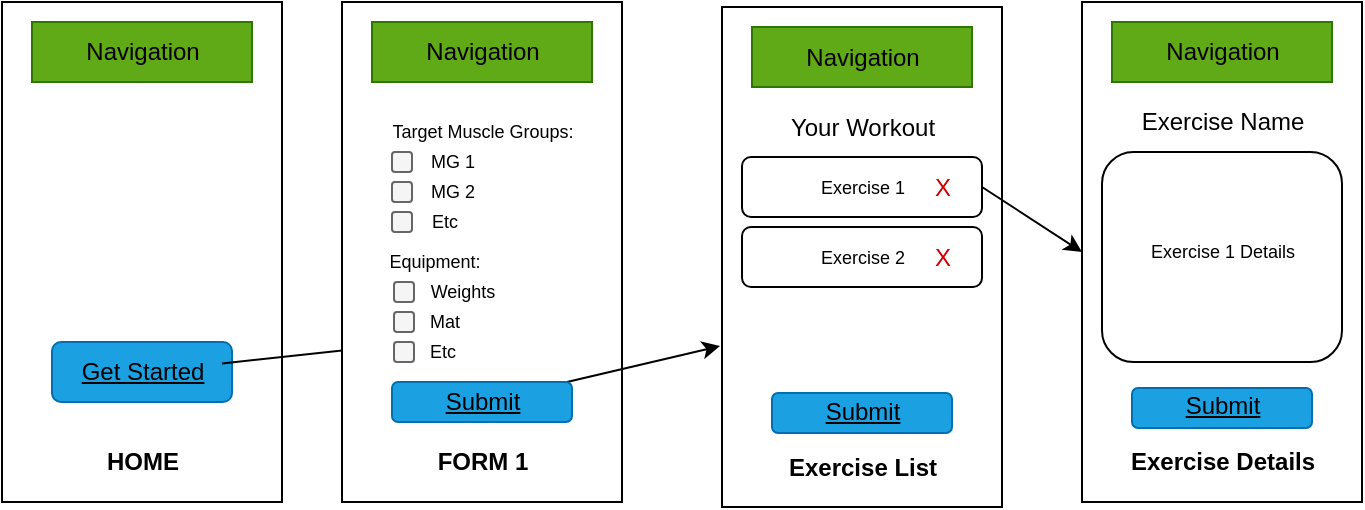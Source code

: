 <mxfile>
    <diagram id="XrV7SsJCw38dFSqlvUkh" name="Page-1">
        <mxGraphModel dx="1502" dy="1555" grid="1" gridSize="10" guides="1" tooltips="1" connect="1" arrows="1" fold="1" page="1" pageScale="1" pageWidth="850" pageHeight="1100" math="0" shadow="0">
            <root>
                <mxCell id="0"/>
                <mxCell id="1" parent="0"/>
                <mxCell id="2" value="" style="whiteSpace=wrap;html=1;" parent="1" vertex="1">
                    <mxGeometry x="-840" y="-1060" width="140" height="250" as="geometry"/>
                </mxCell>
                <mxCell id="3" value="HOME" style="text;html=1;resizable=0;autosize=1;align=center;verticalAlign=middle;points=[];fillColor=none;strokeColor=none;rounded=0;fontStyle=1" parent="1" vertex="1">
                    <mxGeometry x="-795" y="-840" width="50" height="20" as="geometry"/>
                </mxCell>
                <mxCell id="4" value="" style="whiteSpace=wrap;html=1;fillColor=#60a917;fontColor=#ffffff;strokeColor=#2D7600;" parent="1" vertex="1">
                    <mxGeometry x="-825" y="-1050" width="110" height="30" as="geometry"/>
                </mxCell>
                <mxCell id="5" value="Navigation" style="text;html=1;resizable=0;autosize=1;align=center;verticalAlign=middle;points=[];fillColor=none;strokeColor=none;rounded=0;" parent="1" vertex="1">
                    <mxGeometry x="-805" y="-1045" width="70" height="20" as="geometry"/>
                </mxCell>
                <mxCell id="6" value="" style="shape=image;imageAspect=0;aspect=fixed;verticalLabelPosition=bottom;verticalAlign=top;image=https://freesvg.org/img/Placeholder.png;" parent="1" vertex="1">
                    <mxGeometry x="-825" y="-1010" width="110" height="110" as="geometry"/>
                </mxCell>
                <mxCell id="7" value="" style="whiteSpace=wrap;html=1;rounded=1;fillColor=#1ba1e2;fontColor=#ffffff;strokeColor=#006EAF;" parent="1" vertex="1">
                    <mxGeometry x="-815" y="-890" width="90" height="30" as="geometry"/>
                </mxCell>
                <mxCell id="39" value="" style="edgeStyle=none;html=1;" parent="1" source="8" edge="1">
                    <mxGeometry relative="1" as="geometry">
                        <mxPoint x="-630" y="-890" as="targetPoint"/>
                    </mxGeometry>
                </mxCell>
                <mxCell id="8" value="Get Started" style="text;html=1;resizable=0;autosize=1;align=center;verticalAlign=middle;points=[];fillColor=none;strokeColor=none;rounded=0;fontStyle=4" parent="1" vertex="1">
                    <mxGeometry x="-810" y="-885" width="80" height="20" as="geometry"/>
                </mxCell>
                <mxCell id="9" value="" style="whiteSpace=wrap;html=1;" parent="1" vertex="1">
                    <mxGeometry x="-670" y="-1060" width="140" height="250" as="geometry"/>
                </mxCell>
                <mxCell id="10" value="FORM 1" style="text;html=1;resizable=0;autosize=1;align=center;verticalAlign=middle;points=[];fillColor=none;strokeColor=none;rounded=0;fontStyle=1" parent="1" vertex="1">
                    <mxGeometry x="-630" y="-840" width="60" height="20" as="geometry"/>
                </mxCell>
                <mxCell id="11" value="" style="whiteSpace=wrap;html=1;fillColor=#60a917;fontColor=#ffffff;strokeColor=#2D7600;" parent="1" vertex="1">
                    <mxGeometry x="-655" y="-1050" width="110" height="30" as="geometry"/>
                </mxCell>
                <mxCell id="12" value="Navigation" style="text;html=1;resizable=0;autosize=1;align=center;verticalAlign=middle;points=[];fillColor=none;strokeColor=none;rounded=0;" parent="1" vertex="1">
                    <mxGeometry x="-635" y="-1045" width="70" height="20" as="geometry"/>
                </mxCell>
                <mxCell id="40" value="" style="edgeStyle=none;html=1;entryX=-0.007;entryY=0.678;entryDx=0;entryDy=0;entryPerimeter=0;" parent="1" source="14" edge="1" target="59">
                    <mxGeometry relative="1" as="geometry">
                        <mxPoint x="-470" y="-890" as="targetPoint"/>
                    </mxGeometry>
                </mxCell>
                <mxCell id="14" value="" style="whiteSpace=wrap;html=1;rounded=1;fillColor=#1ba1e2;fontColor=#ffffff;strokeColor=#006EAF;" parent="1" vertex="1">
                    <mxGeometry x="-645" y="-870" width="90" height="20" as="geometry"/>
                </mxCell>
                <mxCell id="15" value="Submit" style="text;html=1;resizable=0;autosize=1;align=center;verticalAlign=middle;points=[];fillColor=none;strokeColor=none;rounded=0;fontStyle=4" parent="1" vertex="1">
                    <mxGeometry x="-625" y="-870" width="50" height="20" as="geometry"/>
                </mxCell>
                <mxCell id="16" value="Target Muscle Groups:" style="text;html=1;resizable=0;autosize=1;align=center;verticalAlign=middle;points=[];fillColor=none;strokeColor=none;rounded=0;fontSize=9;" parent="1" vertex="1">
                    <mxGeometry x="-655" y="-1005" width="110" height="20" as="geometry"/>
                </mxCell>
                <mxCell id="22" value="" style="whiteSpace=wrap;html=1;rounded=1;fillColor=#f5f5f5;fontColor=#333333;strokeColor=#666666;" parent="1" vertex="1">
                    <mxGeometry x="-645" y="-985" width="10" height="10" as="geometry"/>
                </mxCell>
                <mxCell id="23" value="MG 1" style="text;html=1;resizable=0;autosize=1;align=center;verticalAlign=middle;points=[];fillColor=none;strokeColor=none;rounded=0;fontSize=9;" parent="1" vertex="1">
                    <mxGeometry x="-635" y="-990" width="40" height="20" as="geometry"/>
                </mxCell>
                <mxCell id="24" value="MG 2" style="text;html=1;resizable=0;autosize=1;align=center;verticalAlign=middle;points=[];fillColor=none;strokeColor=none;rounded=0;fontSize=9;" parent="1" vertex="1">
                    <mxGeometry x="-635" y="-975" width="40" height="20" as="geometry"/>
                </mxCell>
                <mxCell id="25" value="Etc" style="text;html=1;resizable=0;autosize=1;align=center;verticalAlign=middle;points=[];fillColor=none;strokeColor=none;rounded=0;fontSize=9;" parent="1" vertex="1">
                    <mxGeometry x="-634" y="-960" width="30" height="20" as="geometry"/>
                </mxCell>
                <mxCell id="41" value="" style="whiteSpace=wrap;html=1;rounded=1;fillColor=#f5f5f5;fontColor=#333333;strokeColor=#666666;" parent="1" vertex="1">
                    <mxGeometry x="-645" y="-970" width="10" height="10" as="geometry"/>
                </mxCell>
                <mxCell id="42" value="" style="whiteSpace=wrap;html=1;rounded=1;fillColor=#f5f5f5;fontColor=#333333;strokeColor=#666666;" parent="1" vertex="1">
                    <mxGeometry x="-645" y="-955" width="10" height="10" as="geometry"/>
                </mxCell>
                <mxCell id="44" value="" style="whiteSpace=wrap;html=1;rounded=1;fillColor=#f5f5f5;fontColor=#333333;strokeColor=#666666;" parent="1" vertex="1">
                    <mxGeometry x="-644" y="-920" width="10" height="10" as="geometry"/>
                </mxCell>
                <mxCell id="45" value="Weights" style="text;html=1;resizable=0;autosize=1;align=center;verticalAlign=middle;points=[];fillColor=none;strokeColor=none;rounded=0;fontSize=9;" parent="1" vertex="1">
                    <mxGeometry x="-635" y="-925" width="50" height="20" as="geometry"/>
                </mxCell>
                <mxCell id="46" value="Mat" style="text;html=1;resizable=0;autosize=1;align=center;verticalAlign=middle;points=[];fillColor=none;strokeColor=none;rounded=0;fontSize=9;" parent="1" vertex="1">
                    <mxGeometry x="-634" y="-910" width="30" height="20" as="geometry"/>
                </mxCell>
                <mxCell id="47" value="" style="whiteSpace=wrap;html=1;rounded=1;fillColor=#f5f5f5;fontColor=#333333;strokeColor=#666666;" parent="1" vertex="1">
                    <mxGeometry x="-644" y="-905" width="10" height="10" as="geometry"/>
                </mxCell>
                <mxCell id="48" value="" style="whiteSpace=wrap;html=1;rounded=1;fillColor=#f5f5f5;fontColor=#333333;strokeColor=#666666;" parent="1" vertex="1">
                    <mxGeometry x="-644" y="-890" width="10" height="10" as="geometry"/>
                </mxCell>
                <mxCell id="49" value="Equipment:" style="text;html=1;resizable=0;autosize=1;align=center;verticalAlign=middle;points=[];fillColor=none;strokeColor=none;rounded=0;fontSize=9;" parent="1" vertex="1">
                    <mxGeometry x="-654" y="-940" width="60" height="20" as="geometry"/>
                </mxCell>
                <mxCell id="50" value="Etc" style="text;html=1;resizable=0;autosize=1;align=center;verticalAlign=middle;points=[];fillColor=none;strokeColor=none;rounded=0;fontSize=9;" parent="1" vertex="1">
                    <mxGeometry x="-635" y="-895" width="30" height="20" as="geometry"/>
                </mxCell>
                <mxCell id="59" value="" style="whiteSpace=wrap;html=1;" parent="1" vertex="1">
                    <mxGeometry x="-480" y="-1057.5" width="140" height="250" as="geometry"/>
                </mxCell>
                <mxCell id="60" value="Exercise List" style="text;html=1;resizable=0;autosize=1;align=center;verticalAlign=middle;points=[];fillColor=none;strokeColor=none;rounded=0;fontStyle=1" parent="1" vertex="1">
                    <mxGeometry x="-455" y="-837.5" width="90" height="20" as="geometry"/>
                </mxCell>
                <mxCell id="61" value="" style="whiteSpace=wrap;html=1;fillColor=#60a917;fontColor=#ffffff;strokeColor=#2D7600;" parent="1" vertex="1">
                    <mxGeometry x="-465" y="-1047.5" width="110" height="30" as="geometry"/>
                </mxCell>
                <mxCell id="62" value="Navigation" style="text;html=1;resizable=0;autosize=1;align=center;verticalAlign=middle;points=[];fillColor=none;strokeColor=none;rounded=0;" parent="1" vertex="1">
                    <mxGeometry x="-445" y="-1042.5" width="70" height="20" as="geometry"/>
                </mxCell>
                <mxCell id="63" value="" style="whiteSpace=wrap;html=1;rounded=1;fillColor=#1ba1e2;fontColor=#ffffff;strokeColor=#006EAF;" parent="1" vertex="1">
                    <mxGeometry x="-455" y="-864.5" width="90" height="20" as="geometry"/>
                </mxCell>
                <mxCell id="64" value="Submit" style="text;html=1;resizable=0;autosize=1;align=center;verticalAlign=middle;points=[];fillColor=none;strokeColor=none;rounded=0;fontStyle=4" parent="1" vertex="1">
                    <mxGeometry x="-435" y="-865.5" width="50" height="20" as="geometry"/>
                </mxCell>
                <mxCell id="65" value="Your Workout" style="text;html=1;resizable=0;autosize=1;align=center;verticalAlign=middle;points=[];fillColor=none;strokeColor=none;rounded=0;" parent="1" vertex="1">
                    <mxGeometry x="-455" y="-1007.5" width="90" height="20" as="geometry"/>
                </mxCell>
                <mxCell id="66" value="" style="whiteSpace=wrap;html=1;rounded=1;fontSize=9;" parent="1" vertex="1">
                    <mxGeometry x="-470" y="-982.5" width="120" height="30" as="geometry"/>
                </mxCell>
                <mxCell id="67" value="Exercise 1" style="text;html=1;resizable=0;autosize=1;align=center;verticalAlign=middle;points=[];fillColor=none;strokeColor=none;rounded=0;fontSize=9;" parent="1" vertex="1">
                    <mxGeometry x="-440" y="-977.5" width="60" height="20" as="geometry"/>
                </mxCell>
                <mxCell id="90" value="" style="edgeStyle=none;html=1;fontSize=9;entryX=0;entryY=0.5;entryDx=0;entryDy=0;exitX=1;exitY=0.5;exitDx=0;exitDy=0;" parent="1" source="66" target="76" edge="1">
                    <mxGeometry relative="1" as="geometry">
                        <mxPoint x="-310" y="-935" as="targetPoint"/>
                    </mxGeometry>
                </mxCell>
                <mxCell id="68" value="" style="whiteSpace=wrap;html=1;rounded=1;fontSize=9;" parent="1" vertex="1">
                    <mxGeometry x="-470" y="-947.5" width="120" height="30" as="geometry"/>
                </mxCell>
                <mxCell id="69" value="Exercise 2" style="text;html=1;resizable=0;autosize=1;align=center;verticalAlign=middle;points=[];fillColor=none;strokeColor=none;rounded=0;fontSize=9;" parent="1" vertex="1">
                    <mxGeometry x="-440" y="-942.5" width="60" height="20" as="geometry"/>
                </mxCell>
                <mxCell id="76" value="" style="whiteSpace=wrap;html=1;" parent="1" vertex="1">
                    <mxGeometry x="-300" y="-1060" width="140" height="250" as="geometry"/>
                </mxCell>
                <mxCell id="77" value="Exercise Details" style="text;html=1;resizable=0;autosize=1;align=center;verticalAlign=middle;points=[];fillColor=none;strokeColor=none;rounded=0;fontStyle=1" parent="1" vertex="1">
                    <mxGeometry x="-285" y="-840" width="110" height="20" as="geometry"/>
                </mxCell>
                <mxCell id="78" value="" style="whiteSpace=wrap;html=1;fillColor=#60a917;fontColor=#ffffff;strokeColor=#2D7600;" parent="1" vertex="1">
                    <mxGeometry x="-285" y="-1050" width="110" height="30" as="geometry"/>
                </mxCell>
                <mxCell id="79" value="Navigation" style="text;html=1;resizable=0;autosize=1;align=center;verticalAlign=middle;points=[];fillColor=none;strokeColor=none;rounded=0;" parent="1" vertex="1">
                    <mxGeometry x="-265" y="-1045" width="70" height="20" as="geometry"/>
                </mxCell>
                <mxCell id="80" value="" style="whiteSpace=wrap;html=1;rounded=1;fillColor=#1ba1e2;fontColor=#ffffff;strokeColor=#006EAF;" parent="1" vertex="1">
                    <mxGeometry x="-275" y="-867" width="90" height="20" as="geometry"/>
                </mxCell>
                <mxCell id="81" value="Submit" style="text;html=1;resizable=0;autosize=1;align=center;verticalAlign=middle;points=[];fillColor=none;strokeColor=none;rounded=0;fontStyle=4" parent="1" vertex="1">
                    <mxGeometry x="-255" y="-868" width="50" height="20" as="geometry"/>
                </mxCell>
                <mxCell id="83" value="" style="whiteSpace=wrap;html=1;rounded=1;fontSize=9;" parent="1" vertex="1">
                    <mxGeometry x="-290" y="-985" width="120" height="105" as="geometry"/>
                </mxCell>
                <mxCell id="84" value="Exercise 1 Details" style="text;html=1;resizable=0;autosize=1;align=center;verticalAlign=middle;points=[];fillColor=none;strokeColor=none;rounded=0;fontSize=9;" parent="1" vertex="1">
                    <mxGeometry x="-275" y="-945" width="90" height="20" as="geometry"/>
                </mxCell>
                <mxCell id="89" value="Exercise Name" style="text;html=1;resizable=0;autosize=1;align=center;verticalAlign=middle;points=[];fillColor=none;strokeColor=none;rounded=0;" parent="1" vertex="1">
                    <mxGeometry x="-280" y="-1010" width="100" height="20" as="geometry"/>
                </mxCell>
                <mxCell id="91" value="&lt;font color=&quot;#cc0000&quot;&gt;X&lt;/font&gt;" style="text;html=1;resizable=0;autosize=1;align=center;verticalAlign=middle;points=[];fillColor=none;strokeColor=none;rounded=0;" vertex="1" parent="1">
                    <mxGeometry x="-380" y="-977.5" width="20" height="20" as="geometry"/>
                </mxCell>
                <mxCell id="92" value="&lt;font color=&quot;#cc0000&quot;&gt;X&lt;/font&gt;" style="text;html=1;resizable=0;autosize=1;align=center;verticalAlign=middle;points=[];fillColor=none;strokeColor=none;rounded=0;" vertex="1" parent="1">
                    <mxGeometry x="-380" y="-942.5" width="20" height="20" as="geometry"/>
                </mxCell>
            </root>
        </mxGraphModel>
    </diagram>
</mxfile>